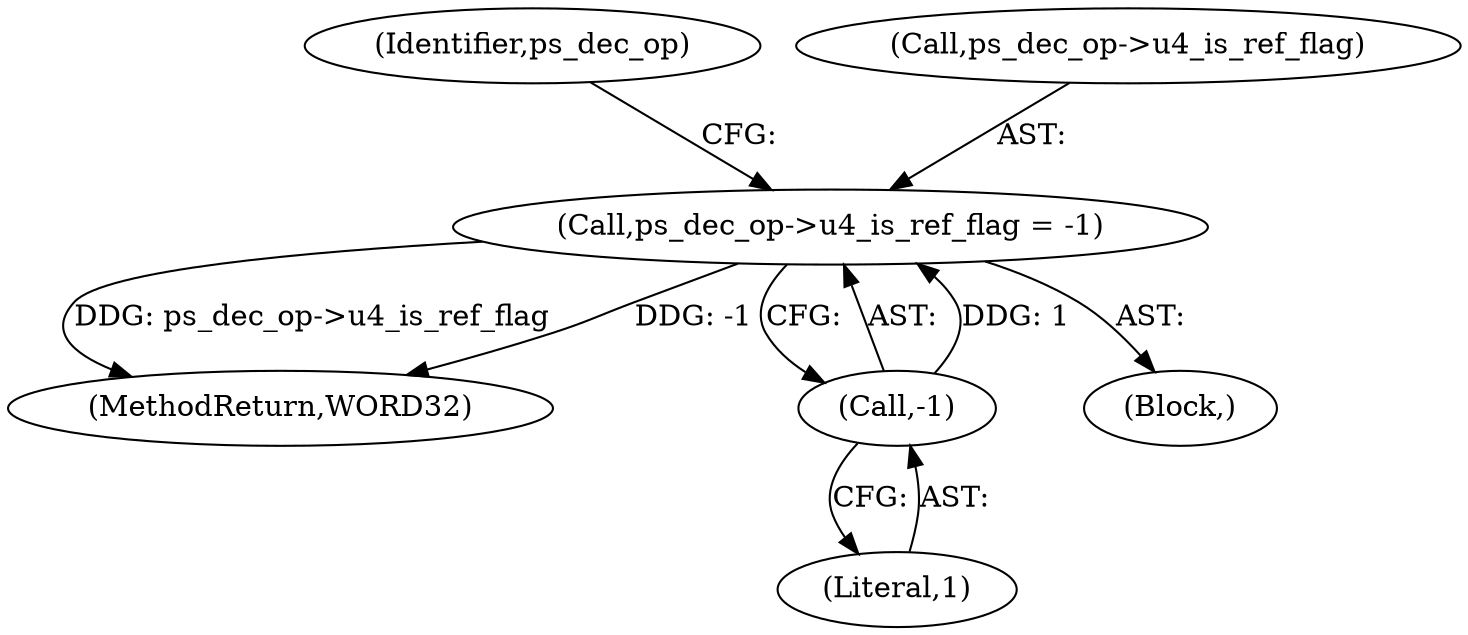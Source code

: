 digraph "0_Android_a78887bcffbc2995cf9ed72e0697acf560875e9e@pointer" {
"1000859" [label="(Call,ps_dec_op->u4_is_ref_flag = -1)"];
"1000863" [label="(Call,-1)"];
"1000864" [label="(Literal,1)"];
"1002129" [label="(MethodReturn,WORD32)"];
"1000867" [label="(Identifier,ps_dec_op)"];
"1000712" [label="(Block,)"];
"1000860" [label="(Call,ps_dec_op->u4_is_ref_flag)"];
"1000863" [label="(Call,-1)"];
"1000859" [label="(Call,ps_dec_op->u4_is_ref_flag = -1)"];
"1000859" -> "1000712"  [label="AST: "];
"1000859" -> "1000863"  [label="CFG: "];
"1000860" -> "1000859"  [label="AST: "];
"1000863" -> "1000859"  [label="AST: "];
"1000867" -> "1000859"  [label="CFG: "];
"1000859" -> "1002129"  [label="DDG: ps_dec_op->u4_is_ref_flag"];
"1000859" -> "1002129"  [label="DDG: -1"];
"1000863" -> "1000859"  [label="DDG: 1"];
"1000863" -> "1000864"  [label="CFG: "];
"1000864" -> "1000863"  [label="AST: "];
}
